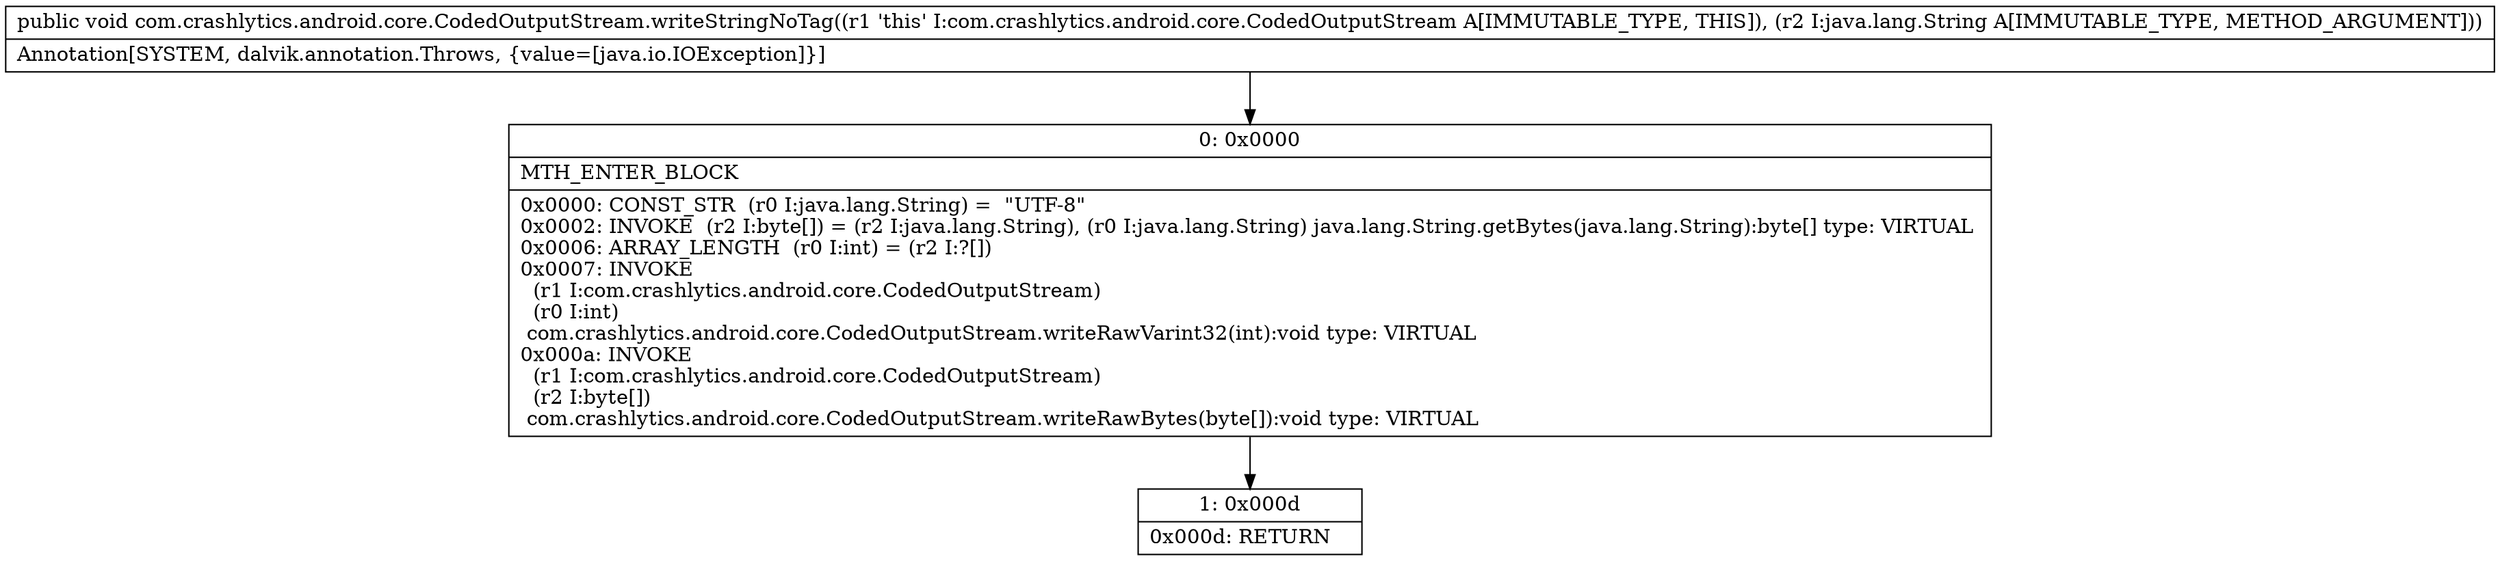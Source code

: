 digraph "CFG forcom.crashlytics.android.core.CodedOutputStream.writeStringNoTag(Ljava\/lang\/String;)V" {
Node_0 [shape=record,label="{0\:\ 0x0000|MTH_ENTER_BLOCK\l|0x0000: CONST_STR  (r0 I:java.lang.String) =  \"UTF\-8\" \l0x0002: INVOKE  (r2 I:byte[]) = (r2 I:java.lang.String), (r0 I:java.lang.String) java.lang.String.getBytes(java.lang.String):byte[] type: VIRTUAL \l0x0006: ARRAY_LENGTH  (r0 I:int) = (r2 I:?[]) \l0x0007: INVOKE  \l  (r1 I:com.crashlytics.android.core.CodedOutputStream)\l  (r0 I:int)\l com.crashlytics.android.core.CodedOutputStream.writeRawVarint32(int):void type: VIRTUAL \l0x000a: INVOKE  \l  (r1 I:com.crashlytics.android.core.CodedOutputStream)\l  (r2 I:byte[])\l com.crashlytics.android.core.CodedOutputStream.writeRawBytes(byte[]):void type: VIRTUAL \l}"];
Node_1 [shape=record,label="{1\:\ 0x000d|0x000d: RETURN   \l}"];
MethodNode[shape=record,label="{public void com.crashlytics.android.core.CodedOutputStream.writeStringNoTag((r1 'this' I:com.crashlytics.android.core.CodedOutputStream A[IMMUTABLE_TYPE, THIS]), (r2 I:java.lang.String A[IMMUTABLE_TYPE, METHOD_ARGUMENT]))  | Annotation[SYSTEM, dalvik.annotation.Throws, \{value=[java.io.IOException]\}]\l}"];
MethodNode -> Node_0;
Node_0 -> Node_1;
}


